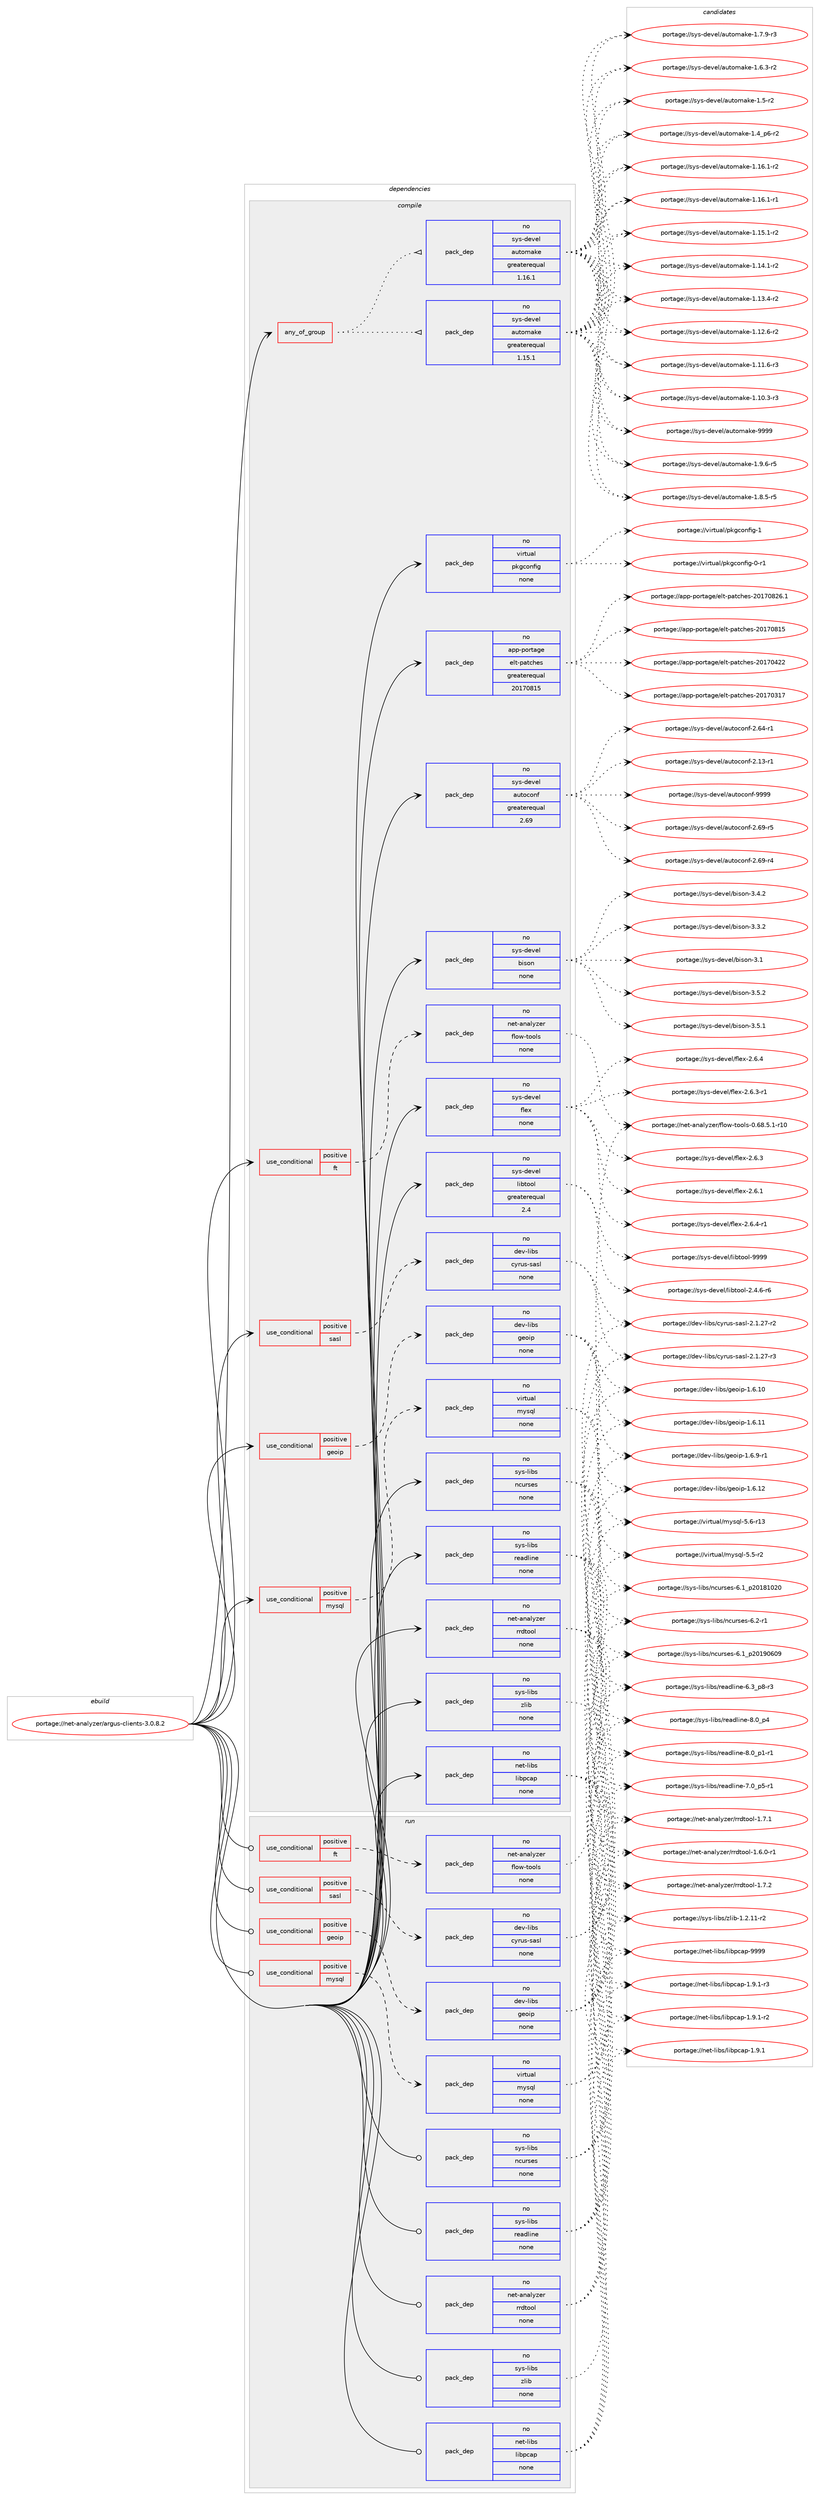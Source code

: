 digraph prolog {

# *************
# Graph options
# *************

newrank=true;
concentrate=true;
compound=true;
graph [rankdir=LR,fontname=Helvetica,fontsize=10,ranksep=1.5];#, ranksep=2.5, nodesep=0.2];
edge  [arrowhead=vee];
node  [fontname=Helvetica,fontsize=10];

# **********
# The ebuild
# **********

subgraph cluster_leftcol {
color=gray;
rank=same;
label=<<i>ebuild</i>>;
id [label="portage://net-analyzer/argus-clients-3.0.8.2", color=red, width=4, href="../net-analyzer/argus-clients-3.0.8.2.svg"];
}

# ****************
# The dependencies
# ****************

subgraph cluster_midcol {
color=gray;
label=<<i>dependencies</i>>;
subgraph cluster_compile {
fillcolor="#eeeeee";
style=filled;
label=<<i>compile</i>>;
subgraph any2444 {
dependency158378 [label=<<TABLE BORDER="0" CELLBORDER="1" CELLSPACING="0" CELLPADDING="4"><TR><TD CELLPADDING="10">any_of_group</TD></TR></TABLE>>, shape=none, color=red];subgraph pack120026 {
dependency158379 [label=<<TABLE BORDER="0" CELLBORDER="1" CELLSPACING="0" CELLPADDING="4" WIDTH="220"><TR><TD ROWSPAN="6" CELLPADDING="30">pack_dep</TD></TR><TR><TD WIDTH="110">no</TD></TR><TR><TD>sys-devel</TD></TR><TR><TD>automake</TD></TR><TR><TD>greaterequal</TD></TR><TR><TD>1.16.1</TD></TR></TABLE>>, shape=none, color=blue];
}
dependency158378:e -> dependency158379:w [weight=20,style="dotted",arrowhead="oinv"];
subgraph pack120027 {
dependency158380 [label=<<TABLE BORDER="0" CELLBORDER="1" CELLSPACING="0" CELLPADDING="4" WIDTH="220"><TR><TD ROWSPAN="6" CELLPADDING="30">pack_dep</TD></TR><TR><TD WIDTH="110">no</TD></TR><TR><TD>sys-devel</TD></TR><TR><TD>automake</TD></TR><TR><TD>greaterequal</TD></TR><TR><TD>1.15.1</TD></TR></TABLE>>, shape=none, color=blue];
}
dependency158378:e -> dependency158380:w [weight=20,style="dotted",arrowhead="oinv"];
}
id:e -> dependency158378:w [weight=20,style="solid",arrowhead="vee"];
subgraph cond35756 {
dependency158381 [label=<<TABLE BORDER="0" CELLBORDER="1" CELLSPACING="0" CELLPADDING="4"><TR><TD ROWSPAN="3" CELLPADDING="10">use_conditional</TD></TR><TR><TD>positive</TD></TR><TR><TD>ft</TD></TR></TABLE>>, shape=none, color=red];
subgraph pack120028 {
dependency158382 [label=<<TABLE BORDER="0" CELLBORDER="1" CELLSPACING="0" CELLPADDING="4" WIDTH="220"><TR><TD ROWSPAN="6" CELLPADDING="30">pack_dep</TD></TR><TR><TD WIDTH="110">no</TD></TR><TR><TD>net-analyzer</TD></TR><TR><TD>flow-tools</TD></TR><TR><TD>none</TD></TR><TR><TD></TD></TR></TABLE>>, shape=none, color=blue];
}
dependency158381:e -> dependency158382:w [weight=20,style="dashed",arrowhead="vee"];
}
id:e -> dependency158381:w [weight=20,style="solid",arrowhead="vee"];
subgraph cond35757 {
dependency158383 [label=<<TABLE BORDER="0" CELLBORDER="1" CELLSPACING="0" CELLPADDING="4"><TR><TD ROWSPAN="3" CELLPADDING="10">use_conditional</TD></TR><TR><TD>positive</TD></TR><TR><TD>geoip</TD></TR></TABLE>>, shape=none, color=red];
subgraph pack120029 {
dependency158384 [label=<<TABLE BORDER="0" CELLBORDER="1" CELLSPACING="0" CELLPADDING="4" WIDTH="220"><TR><TD ROWSPAN="6" CELLPADDING="30">pack_dep</TD></TR><TR><TD WIDTH="110">no</TD></TR><TR><TD>dev-libs</TD></TR><TR><TD>geoip</TD></TR><TR><TD>none</TD></TR><TR><TD></TD></TR></TABLE>>, shape=none, color=blue];
}
dependency158383:e -> dependency158384:w [weight=20,style="dashed",arrowhead="vee"];
}
id:e -> dependency158383:w [weight=20,style="solid",arrowhead="vee"];
subgraph cond35758 {
dependency158385 [label=<<TABLE BORDER="0" CELLBORDER="1" CELLSPACING="0" CELLPADDING="4"><TR><TD ROWSPAN="3" CELLPADDING="10">use_conditional</TD></TR><TR><TD>positive</TD></TR><TR><TD>mysql</TD></TR></TABLE>>, shape=none, color=red];
subgraph pack120030 {
dependency158386 [label=<<TABLE BORDER="0" CELLBORDER="1" CELLSPACING="0" CELLPADDING="4" WIDTH="220"><TR><TD ROWSPAN="6" CELLPADDING="30">pack_dep</TD></TR><TR><TD WIDTH="110">no</TD></TR><TR><TD>virtual</TD></TR><TR><TD>mysql</TD></TR><TR><TD>none</TD></TR><TR><TD></TD></TR></TABLE>>, shape=none, color=blue];
}
dependency158385:e -> dependency158386:w [weight=20,style="dashed",arrowhead="vee"];
}
id:e -> dependency158385:w [weight=20,style="solid",arrowhead="vee"];
subgraph cond35759 {
dependency158387 [label=<<TABLE BORDER="0" CELLBORDER="1" CELLSPACING="0" CELLPADDING="4"><TR><TD ROWSPAN="3" CELLPADDING="10">use_conditional</TD></TR><TR><TD>positive</TD></TR><TR><TD>sasl</TD></TR></TABLE>>, shape=none, color=red];
subgraph pack120031 {
dependency158388 [label=<<TABLE BORDER="0" CELLBORDER="1" CELLSPACING="0" CELLPADDING="4" WIDTH="220"><TR><TD ROWSPAN="6" CELLPADDING="30">pack_dep</TD></TR><TR><TD WIDTH="110">no</TD></TR><TR><TD>dev-libs</TD></TR><TR><TD>cyrus-sasl</TD></TR><TR><TD>none</TD></TR><TR><TD></TD></TR></TABLE>>, shape=none, color=blue];
}
dependency158387:e -> dependency158388:w [weight=20,style="dashed",arrowhead="vee"];
}
id:e -> dependency158387:w [weight=20,style="solid",arrowhead="vee"];
subgraph pack120032 {
dependency158389 [label=<<TABLE BORDER="0" CELLBORDER="1" CELLSPACING="0" CELLPADDING="4" WIDTH="220"><TR><TD ROWSPAN="6" CELLPADDING="30">pack_dep</TD></TR><TR><TD WIDTH="110">no</TD></TR><TR><TD>app-portage</TD></TR><TR><TD>elt-patches</TD></TR><TR><TD>greaterequal</TD></TR><TR><TD>20170815</TD></TR></TABLE>>, shape=none, color=blue];
}
id:e -> dependency158389:w [weight=20,style="solid",arrowhead="vee"];
subgraph pack120033 {
dependency158390 [label=<<TABLE BORDER="0" CELLBORDER="1" CELLSPACING="0" CELLPADDING="4" WIDTH="220"><TR><TD ROWSPAN="6" CELLPADDING="30">pack_dep</TD></TR><TR><TD WIDTH="110">no</TD></TR><TR><TD>net-analyzer</TD></TR><TR><TD>rrdtool</TD></TR><TR><TD>none</TD></TR><TR><TD></TD></TR></TABLE>>, shape=none, color=blue];
}
id:e -> dependency158390:w [weight=20,style="solid",arrowhead="vee"];
subgraph pack120034 {
dependency158391 [label=<<TABLE BORDER="0" CELLBORDER="1" CELLSPACING="0" CELLPADDING="4" WIDTH="220"><TR><TD ROWSPAN="6" CELLPADDING="30">pack_dep</TD></TR><TR><TD WIDTH="110">no</TD></TR><TR><TD>net-libs</TD></TR><TR><TD>libpcap</TD></TR><TR><TD>none</TD></TR><TR><TD></TD></TR></TABLE>>, shape=none, color=blue];
}
id:e -> dependency158391:w [weight=20,style="solid",arrowhead="vee"];
subgraph pack120035 {
dependency158392 [label=<<TABLE BORDER="0" CELLBORDER="1" CELLSPACING="0" CELLPADDING="4" WIDTH="220"><TR><TD ROWSPAN="6" CELLPADDING="30">pack_dep</TD></TR><TR><TD WIDTH="110">no</TD></TR><TR><TD>sys-devel</TD></TR><TR><TD>autoconf</TD></TR><TR><TD>greaterequal</TD></TR><TR><TD>2.69</TD></TR></TABLE>>, shape=none, color=blue];
}
id:e -> dependency158392:w [weight=20,style="solid",arrowhead="vee"];
subgraph pack120036 {
dependency158393 [label=<<TABLE BORDER="0" CELLBORDER="1" CELLSPACING="0" CELLPADDING="4" WIDTH="220"><TR><TD ROWSPAN="6" CELLPADDING="30">pack_dep</TD></TR><TR><TD WIDTH="110">no</TD></TR><TR><TD>sys-devel</TD></TR><TR><TD>bison</TD></TR><TR><TD>none</TD></TR><TR><TD></TD></TR></TABLE>>, shape=none, color=blue];
}
id:e -> dependency158393:w [weight=20,style="solid",arrowhead="vee"];
subgraph pack120037 {
dependency158394 [label=<<TABLE BORDER="0" CELLBORDER="1" CELLSPACING="0" CELLPADDING="4" WIDTH="220"><TR><TD ROWSPAN="6" CELLPADDING="30">pack_dep</TD></TR><TR><TD WIDTH="110">no</TD></TR><TR><TD>sys-devel</TD></TR><TR><TD>flex</TD></TR><TR><TD>none</TD></TR><TR><TD></TD></TR></TABLE>>, shape=none, color=blue];
}
id:e -> dependency158394:w [weight=20,style="solid",arrowhead="vee"];
subgraph pack120038 {
dependency158395 [label=<<TABLE BORDER="0" CELLBORDER="1" CELLSPACING="0" CELLPADDING="4" WIDTH="220"><TR><TD ROWSPAN="6" CELLPADDING="30">pack_dep</TD></TR><TR><TD WIDTH="110">no</TD></TR><TR><TD>sys-devel</TD></TR><TR><TD>libtool</TD></TR><TR><TD>greaterequal</TD></TR><TR><TD>2.4</TD></TR></TABLE>>, shape=none, color=blue];
}
id:e -> dependency158395:w [weight=20,style="solid",arrowhead="vee"];
subgraph pack120039 {
dependency158396 [label=<<TABLE BORDER="0" CELLBORDER="1" CELLSPACING="0" CELLPADDING="4" WIDTH="220"><TR><TD ROWSPAN="6" CELLPADDING="30">pack_dep</TD></TR><TR><TD WIDTH="110">no</TD></TR><TR><TD>sys-libs</TD></TR><TR><TD>ncurses</TD></TR><TR><TD>none</TD></TR><TR><TD></TD></TR></TABLE>>, shape=none, color=blue];
}
id:e -> dependency158396:w [weight=20,style="solid",arrowhead="vee"];
subgraph pack120040 {
dependency158397 [label=<<TABLE BORDER="0" CELLBORDER="1" CELLSPACING="0" CELLPADDING="4" WIDTH="220"><TR><TD ROWSPAN="6" CELLPADDING="30">pack_dep</TD></TR><TR><TD WIDTH="110">no</TD></TR><TR><TD>sys-libs</TD></TR><TR><TD>readline</TD></TR><TR><TD>none</TD></TR><TR><TD></TD></TR></TABLE>>, shape=none, color=blue];
}
id:e -> dependency158397:w [weight=20,style="solid",arrowhead="vee"];
subgraph pack120041 {
dependency158398 [label=<<TABLE BORDER="0" CELLBORDER="1" CELLSPACING="0" CELLPADDING="4" WIDTH="220"><TR><TD ROWSPAN="6" CELLPADDING="30">pack_dep</TD></TR><TR><TD WIDTH="110">no</TD></TR><TR><TD>sys-libs</TD></TR><TR><TD>zlib</TD></TR><TR><TD>none</TD></TR><TR><TD></TD></TR></TABLE>>, shape=none, color=blue];
}
id:e -> dependency158398:w [weight=20,style="solid",arrowhead="vee"];
subgraph pack120042 {
dependency158399 [label=<<TABLE BORDER="0" CELLBORDER="1" CELLSPACING="0" CELLPADDING="4" WIDTH="220"><TR><TD ROWSPAN="6" CELLPADDING="30">pack_dep</TD></TR><TR><TD WIDTH="110">no</TD></TR><TR><TD>virtual</TD></TR><TR><TD>pkgconfig</TD></TR><TR><TD>none</TD></TR><TR><TD></TD></TR></TABLE>>, shape=none, color=blue];
}
id:e -> dependency158399:w [weight=20,style="solid",arrowhead="vee"];
}
subgraph cluster_compileandrun {
fillcolor="#eeeeee";
style=filled;
label=<<i>compile and run</i>>;
}
subgraph cluster_run {
fillcolor="#eeeeee";
style=filled;
label=<<i>run</i>>;
subgraph cond35760 {
dependency158400 [label=<<TABLE BORDER="0" CELLBORDER="1" CELLSPACING="0" CELLPADDING="4"><TR><TD ROWSPAN="3" CELLPADDING="10">use_conditional</TD></TR><TR><TD>positive</TD></TR><TR><TD>ft</TD></TR></TABLE>>, shape=none, color=red];
subgraph pack120043 {
dependency158401 [label=<<TABLE BORDER="0" CELLBORDER="1" CELLSPACING="0" CELLPADDING="4" WIDTH="220"><TR><TD ROWSPAN="6" CELLPADDING="30">pack_dep</TD></TR><TR><TD WIDTH="110">no</TD></TR><TR><TD>net-analyzer</TD></TR><TR><TD>flow-tools</TD></TR><TR><TD>none</TD></TR><TR><TD></TD></TR></TABLE>>, shape=none, color=blue];
}
dependency158400:e -> dependency158401:w [weight=20,style="dashed",arrowhead="vee"];
}
id:e -> dependency158400:w [weight=20,style="solid",arrowhead="odot"];
subgraph cond35761 {
dependency158402 [label=<<TABLE BORDER="0" CELLBORDER="1" CELLSPACING="0" CELLPADDING="4"><TR><TD ROWSPAN="3" CELLPADDING="10">use_conditional</TD></TR><TR><TD>positive</TD></TR><TR><TD>geoip</TD></TR></TABLE>>, shape=none, color=red];
subgraph pack120044 {
dependency158403 [label=<<TABLE BORDER="0" CELLBORDER="1" CELLSPACING="0" CELLPADDING="4" WIDTH="220"><TR><TD ROWSPAN="6" CELLPADDING="30">pack_dep</TD></TR><TR><TD WIDTH="110">no</TD></TR><TR><TD>dev-libs</TD></TR><TR><TD>geoip</TD></TR><TR><TD>none</TD></TR><TR><TD></TD></TR></TABLE>>, shape=none, color=blue];
}
dependency158402:e -> dependency158403:w [weight=20,style="dashed",arrowhead="vee"];
}
id:e -> dependency158402:w [weight=20,style="solid",arrowhead="odot"];
subgraph cond35762 {
dependency158404 [label=<<TABLE BORDER="0" CELLBORDER="1" CELLSPACING="0" CELLPADDING="4"><TR><TD ROWSPAN="3" CELLPADDING="10">use_conditional</TD></TR><TR><TD>positive</TD></TR><TR><TD>mysql</TD></TR></TABLE>>, shape=none, color=red];
subgraph pack120045 {
dependency158405 [label=<<TABLE BORDER="0" CELLBORDER="1" CELLSPACING="0" CELLPADDING="4" WIDTH="220"><TR><TD ROWSPAN="6" CELLPADDING="30">pack_dep</TD></TR><TR><TD WIDTH="110">no</TD></TR><TR><TD>virtual</TD></TR><TR><TD>mysql</TD></TR><TR><TD>none</TD></TR><TR><TD></TD></TR></TABLE>>, shape=none, color=blue];
}
dependency158404:e -> dependency158405:w [weight=20,style="dashed",arrowhead="vee"];
}
id:e -> dependency158404:w [weight=20,style="solid",arrowhead="odot"];
subgraph cond35763 {
dependency158406 [label=<<TABLE BORDER="0" CELLBORDER="1" CELLSPACING="0" CELLPADDING="4"><TR><TD ROWSPAN="3" CELLPADDING="10">use_conditional</TD></TR><TR><TD>positive</TD></TR><TR><TD>sasl</TD></TR></TABLE>>, shape=none, color=red];
subgraph pack120046 {
dependency158407 [label=<<TABLE BORDER="0" CELLBORDER="1" CELLSPACING="0" CELLPADDING="4" WIDTH="220"><TR><TD ROWSPAN="6" CELLPADDING="30">pack_dep</TD></TR><TR><TD WIDTH="110">no</TD></TR><TR><TD>dev-libs</TD></TR><TR><TD>cyrus-sasl</TD></TR><TR><TD>none</TD></TR><TR><TD></TD></TR></TABLE>>, shape=none, color=blue];
}
dependency158406:e -> dependency158407:w [weight=20,style="dashed",arrowhead="vee"];
}
id:e -> dependency158406:w [weight=20,style="solid",arrowhead="odot"];
subgraph pack120047 {
dependency158408 [label=<<TABLE BORDER="0" CELLBORDER="1" CELLSPACING="0" CELLPADDING="4" WIDTH="220"><TR><TD ROWSPAN="6" CELLPADDING="30">pack_dep</TD></TR><TR><TD WIDTH="110">no</TD></TR><TR><TD>net-analyzer</TD></TR><TR><TD>rrdtool</TD></TR><TR><TD>none</TD></TR><TR><TD></TD></TR></TABLE>>, shape=none, color=blue];
}
id:e -> dependency158408:w [weight=20,style="solid",arrowhead="odot"];
subgraph pack120048 {
dependency158409 [label=<<TABLE BORDER="0" CELLBORDER="1" CELLSPACING="0" CELLPADDING="4" WIDTH="220"><TR><TD ROWSPAN="6" CELLPADDING="30">pack_dep</TD></TR><TR><TD WIDTH="110">no</TD></TR><TR><TD>net-libs</TD></TR><TR><TD>libpcap</TD></TR><TR><TD>none</TD></TR><TR><TD></TD></TR></TABLE>>, shape=none, color=blue];
}
id:e -> dependency158409:w [weight=20,style="solid",arrowhead="odot"];
subgraph pack120049 {
dependency158410 [label=<<TABLE BORDER="0" CELLBORDER="1" CELLSPACING="0" CELLPADDING="4" WIDTH="220"><TR><TD ROWSPAN="6" CELLPADDING="30">pack_dep</TD></TR><TR><TD WIDTH="110">no</TD></TR><TR><TD>sys-libs</TD></TR><TR><TD>ncurses</TD></TR><TR><TD>none</TD></TR><TR><TD></TD></TR></TABLE>>, shape=none, color=blue];
}
id:e -> dependency158410:w [weight=20,style="solid",arrowhead="odot"];
subgraph pack120050 {
dependency158411 [label=<<TABLE BORDER="0" CELLBORDER="1" CELLSPACING="0" CELLPADDING="4" WIDTH="220"><TR><TD ROWSPAN="6" CELLPADDING="30">pack_dep</TD></TR><TR><TD WIDTH="110">no</TD></TR><TR><TD>sys-libs</TD></TR><TR><TD>readline</TD></TR><TR><TD>none</TD></TR><TR><TD></TD></TR></TABLE>>, shape=none, color=blue];
}
id:e -> dependency158411:w [weight=20,style="solid",arrowhead="odot"];
subgraph pack120051 {
dependency158412 [label=<<TABLE BORDER="0" CELLBORDER="1" CELLSPACING="0" CELLPADDING="4" WIDTH="220"><TR><TD ROWSPAN="6" CELLPADDING="30">pack_dep</TD></TR><TR><TD WIDTH="110">no</TD></TR><TR><TD>sys-libs</TD></TR><TR><TD>zlib</TD></TR><TR><TD>none</TD></TR><TR><TD></TD></TR></TABLE>>, shape=none, color=blue];
}
id:e -> dependency158412:w [weight=20,style="solid",arrowhead="odot"];
}
}

# **************
# The candidates
# **************

subgraph cluster_choices {
rank=same;
color=gray;
label=<<i>candidates</i>>;

subgraph choice120026 {
color=black;
nodesep=1;
choice115121115451001011181011084797117116111109971071014557575757 [label="portage://sys-devel/automake-9999", color=red, width=4,href="../sys-devel/automake-9999.svg"];
choice115121115451001011181011084797117116111109971071014549465746544511453 [label="portage://sys-devel/automake-1.9.6-r5", color=red, width=4,href="../sys-devel/automake-1.9.6-r5.svg"];
choice115121115451001011181011084797117116111109971071014549465646534511453 [label="portage://sys-devel/automake-1.8.5-r5", color=red, width=4,href="../sys-devel/automake-1.8.5-r5.svg"];
choice115121115451001011181011084797117116111109971071014549465546574511451 [label="portage://sys-devel/automake-1.7.9-r3", color=red, width=4,href="../sys-devel/automake-1.7.9-r3.svg"];
choice115121115451001011181011084797117116111109971071014549465446514511450 [label="portage://sys-devel/automake-1.6.3-r2", color=red, width=4,href="../sys-devel/automake-1.6.3-r2.svg"];
choice11512111545100101118101108479711711611110997107101454946534511450 [label="portage://sys-devel/automake-1.5-r2", color=red, width=4,href="../sys-devel/automake-1.5-r2.svg"];
choice115121115451001011181011084797117116111109971071014549465295112544511450 [label="portage://sys-devel/automake-1.4_p6-r2", color=red, width=4,href="../sys-devel/automake-1.4_p6-r2.svg"];
choice11512111545100101118101108479711711611110997107101454946495446494511450 [label="portage://sys-devel/automake-1.16.1-r2", color=red, width=4,href="../sys-devel/automake-1.16.1-r2.svg"];
choice11512111545100101118101108479711711611110997107101454946495446494511449 [label="portage://sys-devel/automake-1.16.1-r1", color=red, width=4,href="../sys-devel/automake-1.16.1-r1.svg"];
choice11512111545100101118101108479711711611110997107101454946495346494511450 [label="portage://sys-devel/automake-1.15.1-r2", color=red, width=4,href="../sys-devel/automake-1.15.1-r2.svg"];
choice11512111545100101118101108479711711611110997107101454946495246494511450 [label="portage://sys-devel/automake-1.14.1-r2", color=red, width=4,href="../sys-devel/automake-1.14.1-r2.svg"];
choice11512111545100101118101108479711711611110997107101454946495146524511450 [label="portage://sys-devel/automake-1.13.4-r2", color=red, width=4,href="../sys-devel/automake-1.13.4-r2.svg"];
choice11512111545100101118101108479711711611110997107101454946495046544511450 [label="portage://sys-devel/automake-1.12.6-r2", color=red, width=4,href="../sys-devel/automake-1.12.6-r2.svg"];
choice11512111545100101118101108479711711611110997107101454946494946544511451 [label="portage://sys-devel/automake-1.11.6-r3", color=red, width=4,href="../sys-devel/automake-1.11.6-r3.svg"];
choice11512111545100101118101108479711711611110997107101454946494846514511451 [label="portage://sys-devel/automake-1.10.3-r3", color=red, width=4,href="../sys-devel/automake-1.10.3-r3.svg"];
dependency158379:e -> choice115121115451001011181011084797117116111109971071014557575757:w [style=dotted,weight="100"];
dependency158379:e -> choice115121115451001011181011084797117116111109971071014549465746544511453:w [style=dotted,weight="100"];
dependency158379:e -> choice115121115451001011181011084797117116111109971071014549465646534511453:w [style=dotted,weight="100"];
dependency158379:e -> choice115121115451001011181011084797117116111109971071014549465546574511451:w [style=dotted,weight="100"];
dependency158379:e -> choice115121115451001011181011084797117116111109971071014549465446514511450:w [style=dotted,weight="100"];
dependency158379:e -> choice11512111545100101118101108479711711611110997107101454946534511450:w [style=dotted,weight="100"];
dependency158379:e -> choice115121115451001011181011084797117116111109971071014549465295112544511450:w [style=dotted,weight="100"];
dependency158379:e -> choice11512111545100101118101108479711711611110997107101454946495446494511450:w [style=dotted,weight="100"];
dependency158379:e -> choice11512111545100101118101108479711711611110997107101454946495446494511449:w [style=dotted,weight="100"];
dependency158379:e -> choice11512111545100101118101108479711711611110997107101454946495346494511450:w [style=dotted,weight="100"];
dependency158379:e -> choice11512111545100101118101108479711711611110997107101454946495246494511450:w [style=dotted,weight="100"];
dependency158379:e -> choice11512111545100101118101108479711711611110997107101454946495146524511450:w [style=dotted,weight="100"];
dependency158379:e -> choice11512111545100101118101108479711711611110997107101454946495046544511450:w [style=dotted,weight="100"];
dependency158379:e -> choice11512111545100101118101108479711711611110997107101454946494946544511451:w [style=dotted,weight="100"];
dependency158379:e -> choice11512111545100101118101108479711711611110997107101454946494846514511451:w [style=dotted,weight="100"];
}
subgraph choice120027 {
color=black;
nodesep=1;
choice115121115451001011181011084797117116111109971071014557575757 [label="portage://sys-devel/automake-9999", color=red, width=4,href="../sys-devel/automake-9999.svg"];
choice115121115451001011181011084797117116111109971071014549465746544511453 [label="portage://sys-devel/automake-1.9.6-r5", color=red, width=4,href="../sys-devel/automake-1.9.6-r5.svg"];
choice115121115451001011181011084797117116111109971071014549465646534511453 [label="portage://sys-devel/automake-1.8.5-r5", color=red, width=4,href="../sys-devel/automake-1.8.5-r5.svg"];
choice115121115451001011181011084797117116111109971071014549465546574511451 [label="portage://sys-devel/automake-1.7.9-r3", color=red, width=4,href="../sys-devel/automake-1.7.9-r3.svg"];
choice115121115451001011181011084797117116111109971071014549465446514511450 [label="portage://sys-devel/automake-1.6.3-r2", color=red, width=4,href="../sys-devel/automake-1.6.3-r2.svg"];
choice11512111545100101118101108479711711611110997107101454946534511450 [label="portage://sys-devel/automake-1.5-r2", color=red, width=4,href="../sys-devel/automake-1.5-r2.svg"];
choice115121115451001011181011084797117116111109971071014549465295112544511450 [label="portage://sys-devel/automake-1.4_p6-r2", color=red, width=4,href="../sys-devel/automake-1.4_p6-r2.svg"];
choice11512111545100101118101108479711711611110997107101454946495446494511450 [label="portage://sys-devel/automake-1.16.1-r2", color=red, width=4,href="../sys-devel/automake-1.16.1-r2.svg"];
choice11512111545100101118101108479711711611110997107101454946495446494511449 [label="portage://sys-devel/automake-1.16.1-r1", color=red, width=4,href="../sys-devel/automake-1.16.1-r1.svg"];
choice11512111545100101118101108479711711611110997107101454946495346494511450 [label="portage://sys-devel/automake-1.15.1-r2", color=red, width=4,href="../sys-devel/automake-1.15.1-r2.svg"];
choice11512111545100101118101108479711711611110997107101454946495246494511450 [label="portage://sys-devel/automake-1.14.1-r2", color=red, width=4,href="../sys-devel/automake-1.14.1-r2.svg"];
choice11512111545100101118101108479711711611110997107101454946495146524511450 [label="portage://sys-devel/automake-1.13.4-r2", color=red, width=4,href="../sys-devel/automake-1.13.4-r2.svg"];
choice11512111545100101118101108479711711611110997107101454946495046544511450 [label="portage://sys-devel/automake-1.12.6-r2", color=red, width=4,href="../sys-devel/automake-1.12.6-r2.svg"];
choice11512111545100101118101108479711711611110997107101454946494946544511451 [label="portage://sys-devel/automake-1.11.6-r3", color=red, width=4,href="../sys-devel/automake-1.11.6-r3.svg"];
choice11512111545100101118101108479711711611110997107101454946494846514511451 [label="portage://sys-devel/automake-1.10.3-r3", color=red, width=4,href="../sys-devel/automake-1.10.3-r3.svg"];
dependency158380:e -> choice115121115451001011181011084797117116111109971071014557575757:w [style=dotted,weight="100"];
dependency158380:e -> choice115121115451001011181011084797117116111109971071014549465746544511453:w [style=dotted,weight="100"];
dependency158380:e -> choice115121115451001011181011084797117116111109971071014549465646534511453:w [style=dotted,weight="100"];
dependency158380:e -> choice115121115451001011181011084797117116111109971071014549465546574511451:w [style=dotted,weight="100"];
dependency158380:e -> choice115121115451001011181011084797117116111109971071014549465446514511450:w [style=dotted,weight="100"];
dependency158380:e -> choice11512111545100101118101108479711711611110997107101454946534511450:w [style=dotted,weight="100"];
dependency158380:e -> choice115121115451001011181011084797117116111109971071014549465295112544511450:w [style=dotted,weight="100"];
dependency158380:e -> choice11512111545100101118101108479711711611110997107101454946495446494511450:w [style=dotted,weight="100"];
dependency158380:e -> choice11512111545100101118101108479711711611110997107101454946495446494511449:w [style=dotted,weight="100"];
dependency158380:e -> choice11512111545100101118101108479711711611110997107101454946495346494511450:w [style=dotted,weight="100"];
dependency158380:e -> choice11512111545100101118101108479711711611110997107101454946495246494511450:w [style=dotted,weight="100"];
dependency158380:e -> choice11512111545100101118101108479711711611110997107101454946495146524511450:w [style=dotted,weight="100"];
dependency158380:e -> choice11512111545100101118101108479711711611110997107101454946495046544511450:w [style=dotted,weight="100"];
dependency158380:e -> choice11512111545100101118101108479711711611110997107101454946494946544511451:w [style=dotted,weight="100"];
dependency158380:e -> choice11512111545100101118101108479711711611110997107101454946494846514511451:w [style=dotted,weight="100"];
}
subgraph choice120028 {
color=black;
nodesep=1;
choice1101011164597110971081211221011144710210811111945116111111108115454846545646534649451144948 [label="portage://net-analyzer/flow-tools-0.68.5.1-r10", color=red, width=4,href="../net-analyzer/flow-tools-0.68.5.1-r10.svg"];
dependency158382:e -> choice1101011164597110971081211221011144710210811111945116111111108115454846545646534649451144948:w [style=dotted,weight="100"];
}
subgraph choice120029 {
color=black;
nodesep=1;
choice1001011184510810598115471031011111051124549465446574511449 [label="portage://dev-libs/geoip-1.6.9-r1", color=red, width=4,href="../dev-libs/geoip-1.6.9-r1.svg"];
choice10010111845108105981154710310111110511245494654464950 [label="portage://dev-libs/geoip-1.6.12", color=red, width=4,href="../dev-libs/geoip-1.6.12.svg"];
choice10010111845108105981154710310111110511245494654464949 [label="portage://dev-libs/geoip-1.6.11", color=red, width=4,href="../dev-libs/geoip-1.6.11.svg"];
choice10010111845108105981154710310111110511245494654464948 [label="portage://dev-libs/geoip-1.6.10", color=red, width=4,href="../dev-libs/geoip-1.6.10.svg"];
dependency158384:e -> choice1001011184510810598115471031011111051124549465446574511449:w [style=dotted,weight="100"];
dependency158384:e -> choice10010111845108105981154710310111110511245494654464950:w [style=dotted,weight="100"];
dependency158384:e -> choice10010111845108105981154710310111110511245494654464949:w [style=dotted,weight="100"];
dependency158384:e -> choice10010111845108105981154710310111110511245494654464948:w [style=dotted,weight="100"];
}
subgraph choice120030 {
color=black;
nodesep=1;
choice118105114116117971084710912111511310845534654451144951 [label="portage://virtual/mysql-5.6-r13", color=red, width=4,href="../virtual/mysql-5.6-r13.svg"];
choice1181051141161179710847109121115113108455346534511450 [label="portage://virtual/mysql-5.5-r2", color=red, width=4,href="../virtual/mysql-5.5-r2.svg"];
dependency158386:e -> choice118105114116117971084710912111511310845534654451144951:w [style=dotted,weight="100"];
dependency158386:e -> choice1181051141161179710847109121115113108455346534511450:w [style=dotted,weight="100"];
}
subgraph choice120031 {
color=black;
nodesep=1;
choice100101118451081059811547991211141171154511597115108455046494650554511451 [label="portage://dev-libs/cyrus-sasl-2.1.27-r3", color=red, width=4,href="../dev-libs/cyrus-sasl-2.1.27-r3.svg"];
choice100101118451081059811547991211141171154511597115108455046494650554511450 [label="portage://dev-libs/cyrus-sasl-2.1.27-r2", color=red, width=4,href="../dev-libs/cyrus-sasl-2.1.27-r2.svg"];
dependency158388:e -> choice100101118451081059811547991211141171154511597115108455046494650554511451:w [style=dotted,weight="100"];
dependency158388:e -> choice100101118451081059811547991211141171154511597115108455046494650554511450:w [style=dotted,weight="100"];
}
subgraph choice120032 {
color=black;
nodesep=1;
choice971121124511211111411697103101471011081164511297116991041011154550484955485650544649 [label="portage://app-portage/elt-patches-20170826.1", color=red, width=4,href="../app-portage/elt-patches-20170826.1.svg"];
choice97112112451121111141169710310147101108116451129711699104101115455048495548564953 [label="portage://app-portage/elt-patches-20170815", color=red, width=4,href="../app-portage/elt-patches-20170815.svg"];
choice97112112451121111141169710310147101108116451129711699104101115455048495548525050 [label="portage://app-portage/elt-patches-20170422", color=red, width=4,href="../app-portage/elt-patches-20170422.svg"];
choice97112112451121111141169710310147101108116451129711699104101115455048495548514955 [label="portage://app-portage/elt-patches-20170317", color=red, width=4,href="../app-portage/elt-patches-20170317.svg"];
dependency158389:e -> choice971121124511211111411697103101471011081164511297116991041011154550484955485650544649:w [style=dotted,weight="100"];
dependency158389:e -> choice97112112451121111141169710310147101108116451129711699104101115455048495548564953:w [style=dotted,weight="100"];
dependency158389:e -> choice97112112451121111141169710310147101108116451129711699104101115455048495548525050:w [style=dotted,weight="100"];
dependency158389:e -> choice97112112451121111141169710310147101108116451129711699104101115455048495548514955:w [style=dotted,weight="100"];
}
subgraph choice120033 {
color=black;
nodesep=1;
choice11010111645971109710812112210111447114114100116111111108454946554650 [label="portage://net-analyzer/rrdtool-1.7.2", color=red, width=4,href="../net-analyzer/rrdtool-1.7.2.svg"];
choice11010111645971109710812112210111447114114100116111111108454946554649 [label="portage://net-analyzer/rrdtool-1.7.1", color=red, width=4,href="../net-analyzer/rrdtool-1.7.1.svg"];
choice110101116459711097108121122101114471141141001161111111084549465446484511449 [label="portage://net-analyzer/rrdtool-1.6.0-r1", color=red, width=4,href="../net-analyzer/rrdtool-1.6.0-r1.svg"];
dependency158390:e -> choice11010111645971109710812112210111447114114100116111111108454946554650:w [style=dotted,weight="100"];
dependency158390:e -> choice11010111645971109710812112210111447114114100116111111108454946554649:w [style=dotted,weight="100"];
dependency158390:e -> choice110101116459711097108121122101114471141141001161111111084549465446484511449:w [style=dotted,weight="100"];
}
subgraph choice120034 {
color=black;
nodesep=1;
choice1101011164510810598115471081059811299971124557575757 [label="portage://net-libs/libpcap-9999", color=red, width=4,href="../net-libs/libpcap-9999.svg"];
choice1101011164510810598115471081059811299971124549465746494511451 [label="portage://net-libs/libpcap-1.9.1-r3", color=red, width=4,href="../net-libs/libpcap-1.9.1-r3.svg"];
choice1101011164510810598115471081059811299971124549465746494511450 [label="portage://net-libs/libpcap-1.9.1-r2", color=red, width=4,href="../net-libs/libpcap-1.9.1-r2.svg"];
choice110101116451081059811547108105981129997112454946574649 [label="portage://net-libs/libpcap-1.9.1", color=red, width=4,href="../net-libs/libpcap-1.9.1.svg"];
dependency158391:e -> choice1101011164510810598115471081059811299971124557575757:w [style=dotted,weight="100"];
dependency158391:e -> choice1101011164510810598115471081059811299971124549465746494511451:w [style=dotted,weight="100"];
dependency158391:e -> choice1101011164510810598115471081059811299971124549465746494511450:w [style=dotted,weight="100"];
dependency158391:e -> choice110101116451081059811547108105981129997112454946574649:w [style=dotted,weight="100"];
}
subgraph choice120035 {
color=black;
nodesep=1;
choice115121115451001011181011084797117116111991111101024557575757 [label="portage://sys-devel/autoconf-9999", color=red, width=4,href="../sys-devel/autoconf-9999.svg"];
choice1151211154510010111810110847971171161119911111010245504654574511453 [label="portage://sys-devel/autoconf-2.69-r5", color=red, width=4,href="../sys-devel/autoconf-2.69-r5.svg"];
choice1151211154510010111810110847971171161119911111010245504654574511452 [label="portage://sys-devel/autoconf-2.69-r4", color=red, width=4,href="../sys-devel/autoconf-2.69-r4.svg"];
choice1151211154510010111810110847971171161119911111010245504654524511449 [label="portage://sys-devel/autoconf-2.64-r1", color=red, width=4,href="../sys-devel/autoconf-2.64-r1.svg"];
choice1151211154510010111810110847971171161119911111010245504649514511449 [label="portage://sys-devel/autoconf-2.13-r1", color=red, width=4,href="../sys-devel/autoconf-2.13-r1.svg"];
dependency158392:e -> choice115121115451001011181011084797117116111991111101024557575757:w [style=dotted,weight="100"];
dependency158392:e -> choice1151211154510010111810110847971171161119911111010245504654574511453:w [style=dotted,weight="100"];
dependency158392:e -> choice1151211154510010111810110847971171161119911111010245504654574511452:w [style=dotted,weight="100"];
dependency158392:e -> choice1151211154510010111810110847971171161119911111010245504654524511449:w [style=dotted,weight="100"];
dependency158392:e -> choice1151211154510010111810110847971171161119911111010245504649514511449:w [style=dotted,weight="100"];
}
subgraph choice120036 {
color=black;
nodesep=1;
choice115121115451001011181011084798105115111110455146534650 [label="portage://sys-devel/bison-3.5.2", color=red, width=4,href="../sys-devel/bison-3.5.2.svg"];
choice115121115451001011181011084798105115111110455146534649 [label="portage://sys-devel/bison-3.5.1", color=red, width=4,href="../sys-devel/bison-3.5.1.svg"];
choice115121115451001011181011084798105115111110455146524650 [label="portage://sys-devel/bison-3.4.2", color=red, width=4,href="../sys-devel/bison-3.4.2.svg"];
choice115121115451001011181011084798105115111110455146514650 [label="portage://sys-devel/bison-3.3.2", color=red, width=4,href="../sys-devel/bison-3.3.2.svg"];
choice11512111545100101118101108479810511511111045514649 [label="portage://sys-devel/bison-3.1", color=red, width=4,href="../sys-devel/bison-3.1.svg"];
dependency158393:e -> choice115121115451001011181011084798105115111110455146534650:w [style=dotted,weight="100"];
dependency158393:e -> choice115121115451001011181011084798105115111110455146534649:w [style=dotted,weight="100"];
dependency158393:e -> choice115121115451001011181011084798105115111110455146524650:w [style=dotted,weight="100"];
dependency158393:e -> choice115121115451001011181011084798105115111110455146514650:w [style=dotted,weight="100"];
dependency158393:e -> choice11512111545100101118101108479810511511111045514649:w [style=dotted,weight="100"];
}
subgraph choice120037 {
color=black;
nodesep=1;
choice11512111545100101118101108471021081011204550465446524511449 [label="portage://sys-devel/flex-2.6.4-r1", color=red, width=4,href="../sys-devel/flex-2.6.4-r1.svg"];
choice1151211154510010111810110847102108101120455046544652 [label="portage://sys-devel/flex-2.6.4", color=red, width=4,href="../sys-devel/flex-2.6.4.svg"];
choice11512111545100101118101108471021081011204550465446514511449 [label="portage://sys-devel/flex-2.6.3-r1", color=red, width=4,href="../sys-devel/flex-2.6.3-r1.svg"];
choice1151211154510010111810110847102108101120455046544651 [label="portage://sys-devel/flex-2.6.3", color=red, width=4,href="../sys-devel/flex-2.6.3.svg"];
choice1151211154510010111810110847102108101120455046544649 [label="portage://sys-devel/flex-2.6.1", color=red, width=4,href="../sys-devel/flex-2.6.1.svg"];
dependency158394:e -> choice11512111545100101118101108471021081011204550465446524511449:w [style=dotted,weight="100"];
dependency158394:e -> choice1151211154510010111810110847102108101120455046544652:w [style=dotted,weight="100"];
dependency158394:e -> choice11512111545100101118101108471021081011204550465446514511449:w [style=dotted,weight="100"];
dependency158394:e -> choice1151211154510010111810110847102108101120455046544651:w [style=dotted,weight="100"];
dependency158394:e -> choice1151211154510010111810110847102108101120455046544649:w [style=dotted,weight="100"];
}
subgraph choice120038 {
color=black;
nodesep=1;
choice1151211154510010111810110847108105981161111111084557575757 [label="portage://sys-devel/libtool-9999", color=red, width=4,href="../sys-devel/libtool-9999.svg"];
choice1151211154510010111810110847108105981161111111084550465246544511454 [label="portage://sys-devel/libtool-2.4.6-r6", color=red, width=4,href="../sys-devel/libtool-2.4.6-r6.svg"];
dependency158395:e -> choice1151211154510010111810110847108105981161111111084557575757:w [style=dotted,weight="100"];
dependency158395:e -> choice1151211154510010111810110847108105981161111111084550465246544511454:w [style=dotted,weight="100"];
}
subgraph choice120039 {
color=black;
nodesep=1;
choice11512111545108105981154711099117114115101115455446504511449 [label="portage://sys-libs/ncurses-6.2-r1", color=red, width=4,href="../sys-libs/ncurses-6.2-r1.svg"];
choice1151211154510810598115471109911711411510111545544649951125048495748544857 [label="portage://sys-libs/ncurses-6.1_p20190609", color=red, width=4,href="../sys-libs/ncurses-6.1_p20190609.svg"];
choice1151211154510810598115471109911711411510111545544649951125048495649485048 [label="portage://sys-libs/ncurses-6.1_p20181020", color=red, width=4,href="../sys-libs/ncurses-6.1_p20181020.svg"];
dependency158396:e -> choice11512111545108105981154711099117114115101115455446504511449:w [style=dotted,weight="100"];
dependency158396:e -> choice1151211154510810598115471109911711411510111545544649951125048495748544857:w [style=dotted,weight="100"];
dependency158396:e -> choice1151211154510810598115471109911711411510111545544649951125048495649485048:w [style=dotted,weight="100"];
}
subgraph choice120040 {
color=black;
nodesep=1;
choice11512111545108105981154711410197100108105110101455646489511252 [label="portage://sys-libs/readline-8.0_p4", color=red, width=4,href="../sys-libs/readline-8.0_p4.svg"];
choice115121115451081059811547114101971001081051101014556464895112494511449 [label="portage://sys-libs/readline-8.0_p1-r1", color=red, width=4,href="../sys-libs/readline-8.0_p1-r1.svg"];
choice115121115451081059811547114101971001081051101014555464895112534511449 [label="portage://sys-libs/readline-7.0_p5-r1", color=red, width=4,href="../sys-libs/readline-7.0_p5-r1.svg"];
choice115121115451081059811547114101971001081051101014554465195112564511451 [label="portage://sys-libs/readline-6.3_p8-r3", color=red, width=4,href="../sys-libs/readline-6.3_p8-r3.svg"];
dependency158397:e -> choice11512111545108105981154711410197100108105110101455646489511252:w [style=dotted,weight="100"];
dependency158397:e -> choice115121115451081059811547114101971001081051101014556464895112494511449:w [style=dotted,weight="100"];
dependency158397:e -> choice115121115451081059811547114101971001081051101014555464895112534511449:w [style=dotted,weight="100"];
dependency158397:e -> choice115121115451081059811547114101971001081051101014554465195112564511451:w [style=dotted,weight="100"];
}
subgraph choice120041 {
color=black;
nodesep=1;
choice11512111545108105981154712210810598454946504649494511450 [label="portage://sys-libs/zlib-1.2.11-r2", color=red, width=4,href="../sys-libs/zlib-1.2.11-r2.svg"];
dependency158398:e -> choice11512111545108105981154712210810598454946504649494511450:w [style=dotted,weight="100"];
}
subgraph choice120042 {
color=black;
nodesep=1;
choice1181051141161179710847112107103991111101021051034549 [label="portage://virtual/pkgconfig-1", color=red, width=4,href="../virtual/pkgconfig-1.svg"];
choice11810511411611797108471121071039911111010210510345484511449 [label="portage://virtual/pkgconfig-0-r1", color=red, width=4,href="../virtual/pkgconfig-0-r1.svg"];
dependency158399:e -> choice1181051141161179710847112107103991111101021051034549:w [style=dotted,weight="100"];
dependency158399:e -> choice11810511411611797108471121071039911111010210510345484511449:w [style=dotted,weight="100"];
}
subgraph choice120043 {
color=black;
nodesep=1;
choice1101011164597110971081211221011144710210811111945116111111108115454846545646534649451144948 [label="portage://net-analyzer/flow-tools-0.68.5.1-r10", color=red, width=4,href="../net-analyzer/flow-tools-0.68.5.1-r10.svg"];
dependency158401:e -> choice1101011164597110971081211221011144710210811111945116111111108115454846545646534649451144948:w [style=dotted,weight="100"];
}
subgraph choice120044 {
color=black;
nodesep=1;
choice1001011184510810598115471031011111051124549465446574511449 [label="portage://dev-libs/geoip-1.6.9-r1", color=red, width=4,href="../dev-libs/geoip-1.6.9-r1.svg"];
choice10010111845108105981154710310111110511245494654464950 [label="portage://dev-libs/geoip-1.6.12", color=red, width=4,href="../dev-libs/geoip-1.6.12.svg"];
choice10010111845108105981154710310111110511245494654464949 [label="portage://dev-libs/geoip-1.6.11", color=red, width=4,href="../dev-libs/geoip-1.6.11.svg"];
choice10010111845108105981154710310111110511245494654464948 [label="portage://dev-libs/geoip-1.6.10", color=red, width=4,href="../dev-libs/geoip-1.6.10.svg"];
dependency158403:e -> choice1001011184510810598115471031011111051124549465446574511449:w [style=dotted,weight="100"];
dependency158403:e -> choice10010111845108105981154710310111110511245494654464950:w [style=dotted,weight="100"];
dependency158403:e -> choice10010111845108105981154710310111110511245494654464949:w [style=dotted,weight="100"];
dependency158403:e -> choice10010111845108105981154710310111110511245494654464948:w [style=dotted,weight="100"];
}
subgraph choice120045 {
color=black;
nodesep=1;
choice118105114116117971084710912111511310845534654451144951 [label="portage://virtual/mysql-5.6-r13", color=red, width=4,href="../virtual/mysql-5.6-r13.svg"];
choice1181051141161179710847109121115113108455346534511450 [label="portage://virtual/mysql-5.5-r2", color=red, width=4,href="../virtual/mysql-5.5-r2.svg"];
dependency158405:e -> choice118105114116117971084710912111511310845534654451144951:w [style=dotted,weight="100"];
dependency158405:e -> choice1181051141161179710847109121115113108455346534511450:w [style=dotted,weight="100"];
}
subgraph choice120046 {
color=black;
nodesep=1;
choice100101118451081059811547991211141171154511597115108455046494650554511451 [label="portage://dev-libs/cyrus-sasl-2.1.27-r3", color=red, width=4,href="../dev-libs/cyrus-sasl-2.1.27-r3.svg"];
choice100101118451081059811547991211141171154511597115108455046494650554511450 [label="portage://dev-libs/cyrus-sasl-2.1.27-r2", color=red, width=4,href="../dev-libs/cyrus-sasl-2.1.27-r2.svg"];
dependency158407:e -> choice100101118451081059811547991211141171154511597115108455046494650554511451:w [style=dotted,weight="100"];
dependency158407:e -> choice100101118451081059811547991211141171154511597115108455046494650554511450:w [style=dotted,weight="100"];
}
subgraph choice120047 {
color=black;
nodesep=1;
choice11010111645971109710812112210111447114114100116111111108454946554650 [label="portage://net-analyzer/rrdtool-1.7.2", color=red, width=4,href="../net-analyzer/rrdtool-1.7.2.svg"];
choice11010111645971109710812112210111447114114100116111111108454946554649 [label="portage://net-analyzer/rrdtool-1.7.1", color=red, width=4,href="../net-analyzer/rrdtool-1.7.1.svg"];
choice110101116459711097108121122101114471141141001161111111084549465446484511449 [label="portage://net-analyzer/rrdtool-1.6.0-r1", color=red, width=4,href="../net-analyzer/rrdtool-1.6.0-r1.svg"];
dependency158408:e -> choice11010111645971109710812112210111447114114100116111111108454946554650:w [style=dotted,weight="100"];
dependency158408:e -> choice11010111645971109710812112210111447114114100116111111108454946554649:w [style=dotted,weight="100"];
dependency158408:e -> choice110101116459711097108121122101114471141141001161111111084549465446484511449:w [style=dotted,weight="100"];
}
subgraph choice120048 {
color=black;
nodesep=1;
choice1101011164510810598115471081059811299971124557575757 [label="portage://net-libs/libpcap-9999", color=red, width=4,href="../net-libs/libpcap-9999.svg"];
choice1101011164510810598115471081059811299971124549465746494511451 [label="portage://net-libs/libpcap-1.9.1-r3", color=red, width=4,href="../net-libs/libpcap-1.9.1-r3.svg"];
choice1101011164510810598115471081059811299971124549465746494511450 [label="portage://net-libs/libpcap-1.9.1-r2", color=red, width=4,href="../net-libs/libpcap-1.9.1-r2.svg"];
choice110101116451081059811547108105981129997112454946574649 [label="portage://net-libs/libpcap-1.9.1", color=red, width=4,href="../net-libs/libpcap-1.9.1.svg"];
dependency158409:e -> choice1101011164510810598115471081059811299971124557575757:w [style=dotted,weight="100"];
dependency158409:e -> choice1101011164510810598115471081059811299971124549465746494511451:w [style=dotted,weight="100"];
dependency158409:e -> choice1101011164510810598115471081059811299971124549465746494511450:w [style=dotted,weight="100"];
dependency158409:e -> choice110101116451081059811547108105981129997112454946574649:w [style=dotted,weight="100"];
}
subgraph choice120049 {
color=black;
nodesep=1;
choice11512111545108105981154711099117114115101115455446504511449 [label="portage://sys-libs/ncurses-6.2-r1", color=red, width=4,href="../sys-libs/ncurses-6.2-r1.svg"];
choice1151211154510810598115471109911711411510111545544649951125048495748544857 [label="portage://sys-libs/ncurses-6.1_p20190609", color=red, width=4,href="../sys-libs/ncurses-6.1_p20190609.svg"];
choice1151211154510810598115471109911711411510111545544649951125048495649485048 [label="portage://sys-libs/ncurses-6.1_p20181020", color=red, width=4,href="../sys-libs/ncurses-6.1_p20181020.svg"];
dependency158410:e -> choice11512111545108105981154711099117114115101115455446504511449:w [style=dotted,weight="100"];
dependency158410:e -> choice1151211154510810598115471109911711411510111545544649951125048495748544857:w [style=dotted,weight="100"];
dependency158410:e -> choice1151211154510810598115471109911711411510111545544649951125048495649485048:w [style=dotted,weight="100"];
}
subgraph choice120050 {
color=black;
nodesep=1;
choice11512111545108105981154711410197100108105110101455646489511252 [label="portage://sys-libs/readline-8.0_p4", color=red, width=4,href="../sys-libs/readline-8.0_p4.svg"];
choice115121115451081059811547114101971001081051101014556464895112494511449 [label="portage://sys-libs/readline-8.0_p1-r1", color=red, width=4,href="../sys-libs/readline-8.0_p1-r1.svg"];
choice115121115451081059811547114101971001081051101014555464895112534511449 [label="portage://sys-libs/readline-7.0_p5-r1", color=red, width=4,href="../sys-libs/readline-7.0_p5-r1.svg"];
choice115121115451081059811547114101971001081051101014554465195112564511451 [label="portage://sys-libs/readline-6.3_p8-r3", color=red, width=4,href="../sys-libs/readline-6.3_p8-r3.svg"];
dependency158411:e -> choice11512111545108105981154711410197100108105110101455646489511252:w [style=dotted,weight="100"];
dependency158411:e -> choice115121115451081059811547114101971001081051101014556464895112494511449:w [style=dotted,weight="100"];
dependency158411:e -> choice115121115451081059811547114101971001081051101014555464895112534511449:w [style=dotted,weight="100"];
dependency158411:e -> choice115121115451081059811547114101971001081051101014554465195112564511451:w [style=dotted,weight="100"];
}
subgraph choice120051 {
color=black;
nodesep=1;
choice11512111545108105981154712210810598454946504649494511450 [label="portage://sys-libs/zlib-1.2.11-r2", color=red, width=4,href="../sys-libs/zlib-1.2.11-r2.svg"];
dependency158412:e -> choice11512111545108105981154712210810598454946504649494511450:w [style=dotted,weight="100"];
}
}

}
